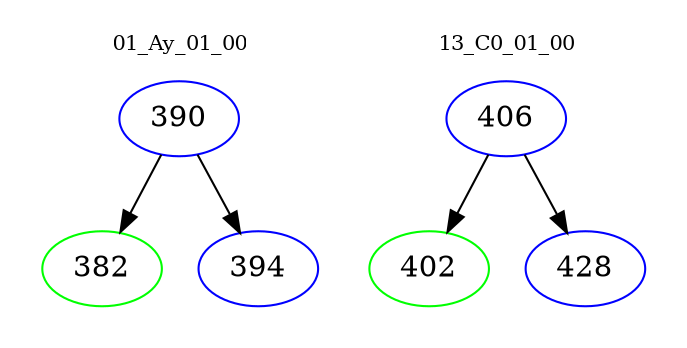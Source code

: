 digraph{
subgraph cluster_0 {
color = white
label = "01_Ay_01_00";
fontsize=10;
T0_390 [label="390", color="blue"]
T0_390 -> T0_382 [color="black"]
T0_382 [label="382", color="green"]
T0_390 -> T0_394 [color="black"]
T0_394 [label="394", color="blue"]
}
subgraph cluster_1 {
color = white
label = "13_C0_01_00";
fontsize=10;
T1_406 [label="406", color="blue"]
T1_406 -> T1_402 [color="black"]
T1_402 [label="402", color="green"]
T1_406 -> T1_428 [color="black"]
T1_428 [label="428", color="blue"]
}
}

